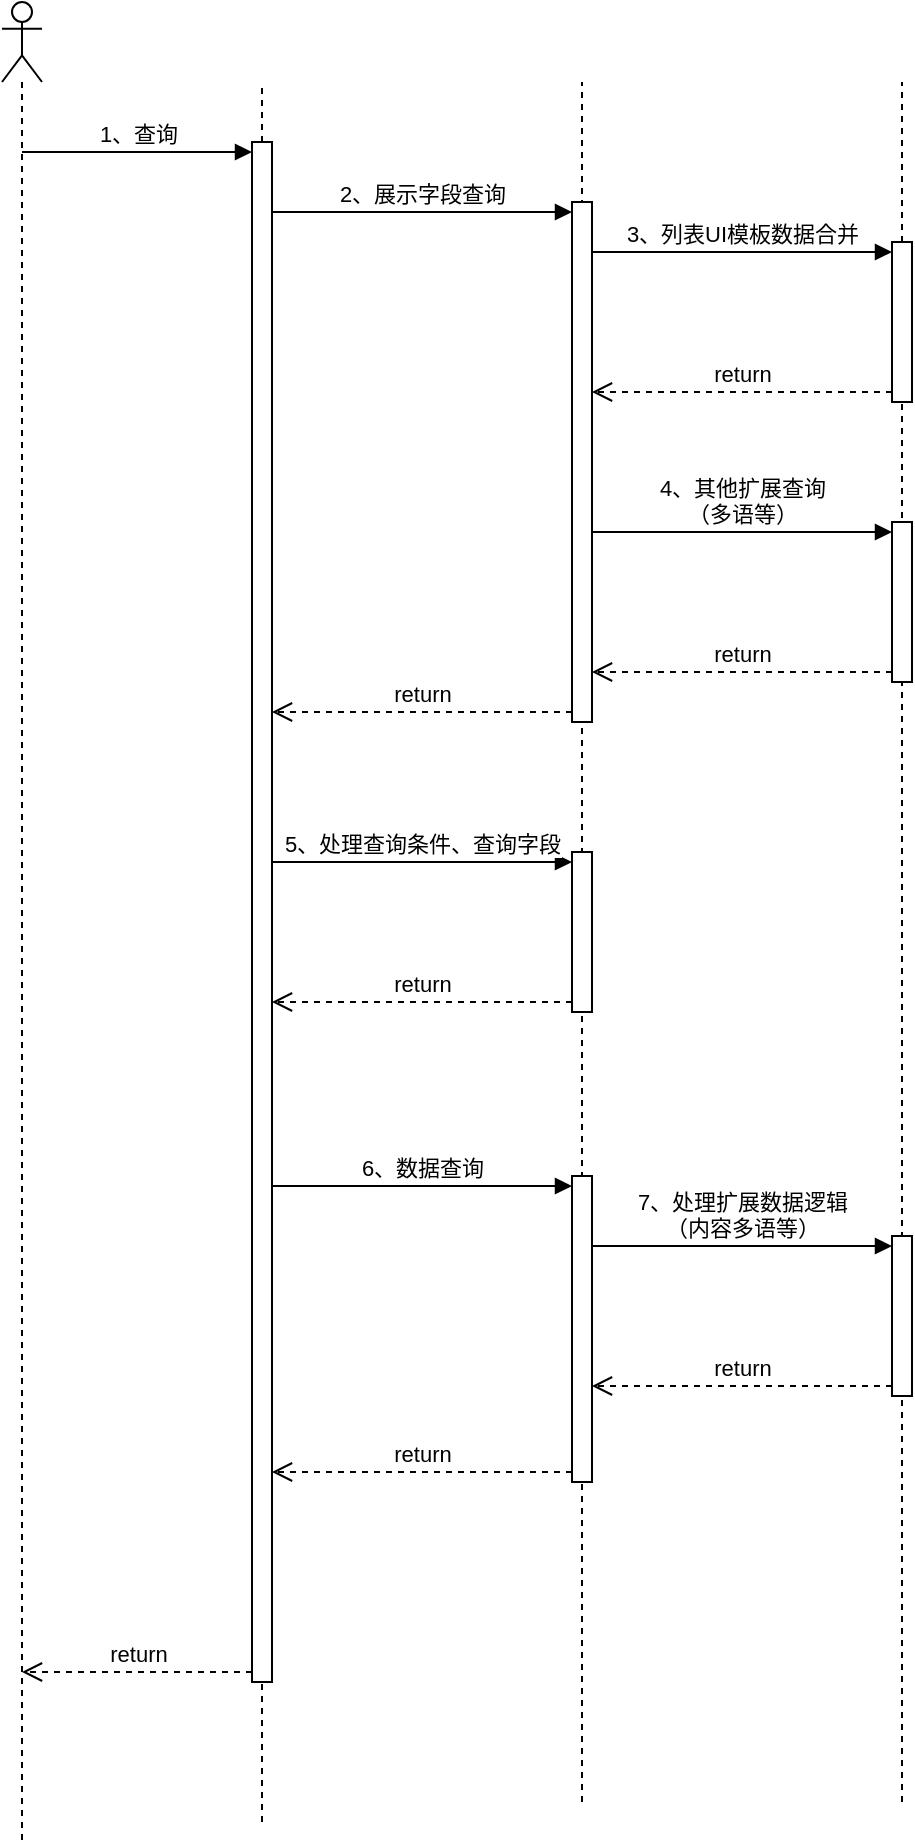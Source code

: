 <mxfile version="23.1.5" type="github">
  <diagram name="第 1 页" id="S-6OjkVsCnSg2azHZJY5">
    <mxGraphModel dx="1434" dy="749" grid="1" gridSize="10" guides="1" tooltips="1" connect="1" arrows="1" fold="1" page="1" pageScale="1" pageWidth="827" pageHeight="1169" math="0" shadow="0">
      <root>
        <mxCell id="0" />
        <mxCell id="1" parent="0" />
        <mxCell id="T84RrNcwuwcVCLzUbH3B-3" value="" style="shape=umlLifeline;perimeter=lifelinePerimeter;whiteSpace=wrap;html=1;container=1;dropTarget=0;collapsible=0;recursiveResize=0;outlineConnect=0;portConstraint=eastwest;newEdgeStyle={&quot;curved&quot;:0,&quot;rounded&quot;:0};participant=umlActor;" vertex="1" parent="1">
          <mxGeometry x="70" y="80" width="20" height="920" as="geometry" />
        </mxCell>
        <mxCell id="T84RrNcwuwcVCLzUbH3B-10" value="" style="endArrow=none;dashed=1;html=1;rounded=0;" edge="1" parent="1">
          <mxGeometry width="50" height="50" relative="1" as="geometry">
            <mxPoint x="200" y="990" as="sourcePoint" />
            <mxPoint x="200" y="120" as="targetPoint" />
          </mxGeometry>
        </mxCell>
        <mxCell id="T84RrNcwuwcVCLzUbH3B-11" value="" style="endArrow=none;dashed=1;html=1;rounded=0;" edge="1" parent="1">
          <mxGeometry width="50" height="50" relative="1" as="geometry">
            <mxPoint x="520" y="980" as="sourcePoint" />
            <mxPoint x="520" y="120" as="targetPoint" />
          </mxGeometry>
        </mxCell>
        <mxCell id="T84RrNcwuwcVCLzUbH3B-12" value="" style="endArrow=none;dashed=1;html=1;rounded=0;" edge="1" parent="1">
          <mxGeometry width="50" height="50" relative="1" as="geometry">
            <mxPoint x="360" y="980" as="sourcePoint" />
            <mxPoint x="360" y="120" as="targetPoint" />
          </mxGeometry>
        </mxCell>
        <mxCell id="T84RrNcwuwcVCLzUbH3B-4" value="" style="html=1;points=[[0,0,0,0,5],[0,1,0,0,-5],[1,0,0,0,5],[1,1,0,0,-5]];perimeter=orthogonalPerimeter;outlineConnect=0;targetShapes=umlLifeline;portConstraint=eastwest;newEdgeStyle={&quot;curved&quot;:0,&quot;rounded&quot;:0};" vertex="1" parent="1">
          <mxGeometry x="195" y="150" width="10" height="770" as="geometry" />
        </mxCell>
        <mxCell id="T84RrNcwuwcVCLzUbH3B-5" value="1、查询" style="html=1;verticalAlign=bottom;endArrow=block;curved=0;rounded=0;entryX=0;entryY=0;entryDx=0;entryDy=5;" edge="1" target="T84RrNcwuwcVCLzUbH3B-4" parent="1">
          <mxGeometry relative="1" as="geometry">
            <mxPoint x="80" y="155" as="sourcePoint" />
          </mxGeometry>
        </mxCell>
        <mxCell id="T84RrNcwuwcVCLzUbH3B-6" value="return" style="html=1;verticalAlign=bottom;endArrow=open;dashed=1;endSize=8;curved=0;rounded=0;exitX=0;exitY=1;exitDx=0;exitDy=-5;" edge="1" source="T84RrNcwuwcVCLzUbH3B-4" parent="1" target="T84RrNcwuwcVCLzUbH3B-3">
          <mxGeometry relative="1" as="geometry">
            <mxPoint x="80" y="225" as="targetPoint" />
          </mxGeometry>
        </mxCell>
        <mxCell id="T84RrNcwuwcVCLzUbH3B-14" value="" style="html=1;points=[[0,0,0,0,5],[0,1,0,0,-5],[1,0,0,0,5],[1,1,0,0,-5]];perimeter=orthogonalPerimeter;outlineConnect=0;targetShapes=umlLifeline;portConstraint=eastwest;newEdgeStyle={&quot;curved&quot;:0,&quot;rounded&quot;:0};" vertex="1" parent="1">
          <mxGeometry x="355" y="180" width="10" height="260" as="geometry" />
        </mxCell>
        <mxCell id="T84RrNcwuwcVCLzUbH3B-15" value="2、展示字段查询" style="html=1;verticalAlign=bottom;endArrow=block;curved=0;rounded=0;entryX=0;entryY=0;entryDx=0;entryDy=5;" edge="1" target="T84RrNcwuwcVCLzUbH3B-14" parent="1" source="T84RrNcwuwcVCLzUbH3B-4">
          <mxGeometry relative="1" as="geometry">
            <mxPoint x="290" y="185" as="sourcePoint" />
          </mxGeometry>
        </mxCell>
        <mxCell id="T84RrNcwuwcVCLzUbH3B-16" value="return" style="html=1;verticalAlign=bottom;endArrow=open;dashed=1;endSize=8;curved=0;rounded=0;exitX=0;exitY=1;exitDx=0;exitDy=-5;" edge="1" source="T84RrNcwuwcVCLzUbH3B-14" parent="1" target="T84RrNcwuwcVCLzUbH3B-4">
          <mxGeometry relative="1" as="geometry">
            <mxPoint x="290" y="255" as="targetPoint" />
          </mxGeometry>
        </mxCell>
        <mxCell id="T84RrNcwuwcVCLzUbH3B-17" value="" style="html=1;points=[[0,0,0,0,5],[0,1,0,0,-5],[1,0,0,0,5],[1,1,0,0,-5]];perimeter=orthogonalPerimeter;outlineConnect=0;targetShapes=umlLifeline;portConstraint=eastwest;newEdgeStyle={&quot;curved&quot;:0,&quot;rounded&quot;:0};" vertex="1" parent="1">
          <mxGeometry x="515" y="200" width="10" height="80" as="geometry" />
        </mxCell>
        <mxCell id="T84RrNcwuwcVCLzUbH3B-18" value="3、列表UI模板数据合并" style="html=1;verticalAlign=bottom;endArrow=block;curved=0;rounded=0;entryX=0;entryY=0;entryDx=0;entryDy=5;" edge="1" target="T84RrNcwuwcVCLzUbH3B-17" parent="1" source="T84RrNcwuwcVCLzUbH3B-14">
          <mxGeometry relative="1" as="geometry">
            <mxPoint x="450" y="205" as="sourcePoint" />
          </mxGeometry>
        </mxCell>
        <mxCell id="T84RrNcwuwcVCLzUbH3B-19" value="return" style="html=1;verticalAlign=bottom;endArrow=open;dashed=1;endSize=8;curved=0;rounded=0;exitX=0;exitY=1;exitDx=0;exitDy=-5;" edge="1" source="T84RrNcwuwcVCLzUbH3B-17" parent="1" target="T84RrNcwuwcVCLzUbH3B-14">
          <mxGeometry relative="1" as="geometry">
            <mxPoint x="450" y="275" as="targetPoint" />
          </mxGeometry>
        </mxCell>
        <mxCell id="T84RrNcwuwcVCLzUbH3B-20" value="" style="html=1;points=[[0,0,0,0,5],[0,1,0,0,-5],[1,0,0,0,5],[1,1,0,0,-5]];perimeter=orthogonalPerimeter;outlineConnect=0;targetShapes=umlLifeline;portConstraint=eastwest;newEdgeStyle={&quot;curved&quot;:0,&quot;rounded&quot;:0};" vertex="1" parent="1">
          <mxGeometry x="515" y="340" width="10" height="80" as="geometry" />
        </mxCell>
        <mxCell id="T84RrNcwuwcVCLzUbH3B-21" value="4、其他扩展查询&lt;br&gt;（多语等）" style="html=1;verticalAlign=bottom;endArrow=block;curved=0;rounded=0;entryX=0;entryY=0;entryDx=0;entryDy=5;" edge="1" target="T84RrNcwuwcVCLzUbH3B-20" parent="1" source="T84RrNcwuwcVCLzUbH3B-14">
          <mxGeometry relative="1" as="geometry">
            <mxPoint x="445" y="345" as="sourcePoint" />
          </mxGeometry>
        </mxCell>
        <mxCell id="T84RrNcwuwcVCLzUbH3B-22" value="return" style="html=1;verticalAlign=bottom;endArrow=open;dashed=1;endSize=8;curved=0;rounded=0;exitX=0;exitY=1;exitDx=0;exitDy=-5;" edge="1" source="T84RrNcwuwcVCLzUbH3B-20" parent="1" target="T84RrNcwuwcVCLzUbH3B-14">
          <mxGeometry relative="1" as="geometry">
            <mxPoint x="445" y="415" as="targetPoint" />
          </mxGeometry>
        </mxCell>
        <mxCell id="T84RrNcwuwcVCLzUbH3B-23" value="" style="html=1;points=[[0,0,0,0,5],[0,1,0,0,-5],[1,0,0,0,5],[1,1,0,0,-5]];perimeter=orthogonalPerimeter;outlineConnect=0;targetShapes=umlLifeline;portConstraint=eastwest;newEdgeStyle={&quot;curved&quot;:0,&quot;rounded&quot;:0};" vertex="1" parent="1">
          <mxGeometry x="355" y="667" width="10" height="153" as="geometry" />
        </mxCell>
        <mxCell id="T84RrNcwuwcVCLzUbH3B-24" value="6、数据查询" style="html=1;verticalAlign=bottom;endArrow=block;curved=0;rounded=0;entryX=0;entryY=0;entryDx=0;entryDy=5;" edge="1" target="T84RrNcwuwcVCLzUbH3B-23" parent="1">
          <mxGeometry relative="1" as="geometry">
            <mxPoint x="205" y="672.0" as="sourcePoint" />
          </mxGeometry>
        </mxCell>
        <mxCell id="T84RrNcwuwcVCLzUbH3B-25" value="return" style="html=1;verticalAlign=bottom;endArrow=open;dashed=1;endSize=8;curved=0;rounded=0;exitX=0;exitY=1;exitDx=0;exitDy=-5;" edge="1" source="T84RrNcwuwcVCLzUbH3B-23" parent="1" target="T84RrNcwuwcVCLzUbH3B-4">
          <mxGeometry relative="1" as="geometry">
            <mxPoint x="205" y="882.0" as="targetPoint" />
          </mxGeometry>
        </mxCell>
        <mxCell id="T84RrNcwuwcVCLzUbH3B-26" value="" style="html=1;points=[[0,0,0,0,5],[0,1,0,0,-5],[1,0,0,0,5],[1,1,0,0,-5]];perimeter=orthogonalPerimeter;outlineConnect=0;targetShapes=umlLifeline;portConstraint=eastwest;newEdgeStyle={&quot;curved&quot;:0,&quot;rounded&quot;:0};" vertex="1" parent="1">
          <mxGeometry x="515" y="697" width="10" height="80" as="geometry" />
        </mxCell>
        <mxCell id="T84RrNcwuwcVCLzUbH3B-27" value="7、处理扩展数据逻辑&lt;br&gt;（内容多语等）" style="html=1;verticalAlign=bottom;endArrow=block;curved=0;rounded=0;entryX=0;entryY=0;entryDx=0;entryDy=5;" edge="1" target="T84RrNcwuwcVCLzUbH3B-26" parent="1" source="T84RrNcwuwcVCLzUbH3B-23">
          <mxGeometry relative="1" as="geometry">
            <mxPoint x="445" y="702" as="sourcePoint" />
          </mxGeometry>
        </mxCell>
        <mxCell id="T84RrNcwuwcVCLzUbH3B-28" value="return" style="html=1;verticalAlign=bottom;endArrow=open;dashed=1;endSize=8;curved=0;rounded=0;exitX=0;exitY=1;exitDx=0;exitDy=-5;" edge="1" source="T84RrNcwuwcVCLzUbH3B-26" parent="1" target="T84RrNcwuwcVCLzUbH3B-23">
          <mxGeometry relative="1" as="geometry">
            <mxPoint x="445" y="772" as="targetPoint" />
          </mxGeometry>
        </mxCell>
        <mxCell id="T84RrNcwuwcVCLzUbH3B-29" value="" style="html=1;points=[[0,0,0,0,5],[0,1,0,0,-5],[1,0,0,0,5],[1,1,0,0,-5]];perimeter=orthogonalPerimeter;outlineConnect=0;targetShapes=umlLifeline;portConstraint=eastwest;newEdgeStyle={&quot;curved&quot;:0,&quot;rounded&quot;:0};" vertex="1" parent="1">
          <mxGeometry x="355" y="505" width="10" height="80" as="geometry" />
        </mxCell>
        <mxCell id="T84RrNcwuwcVCLzUbH3B-30" value="5、处理查询条件、查询字段" style="html=1;verticalAlign=bottom;endArrow=block;curved=0;rounded=0;entryX=0;entryY=0;entryDx=0;entryDy=5;" edge="1" target="T84RrNcwuwcVCLzUbH3B-29" parent="1" source="T84RrNcwuwcVCLzUbH3B-4">
          <mxGeometry relative="1" as="geometry">
            <mxPoint x="285" y="510" as="sourcePoint" />
          </mxGeometry>
        </mxCell>
        <mxCell id="T84RrNcwuwcVCLzUbH3B-31" value="return" style="html=1;verticalAlign=bottom;endArrow=open;dashed=1;endSize=8;curved=0;rounded=0;exitX=0;exitY=1;exitDx=0;exitDy=-5;" edge="1" source="T84RrNcwuwcVCLzUbH3B-29" parent="1" target="T84RrNcwuwcVCLzUbH3B-4">
          <mxGeometry relative="1" as="geometry">
            <mxPoint x="285" y="580" as="targetPoint" />
          </mxGeometry>
        </mxCell>
      </root>
    </mxGraphModel>
  </diagram>
</mxfile>
